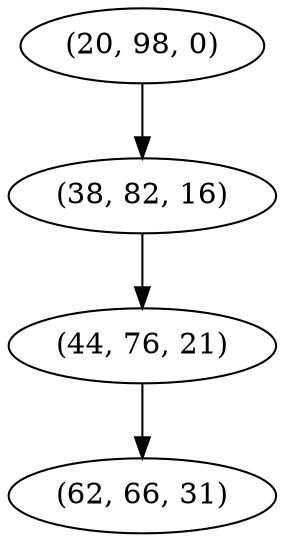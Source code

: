 digraph tree {
    "(20, 98, 0)";
    "(38, 82, 16)";
    "(44, 76, 21)";
    "(62, 66, 31)";
    "(20, 98, 0)" -> "(38, 82, 16)";
    "(38, 82, 16)" -> "(44, 76, 21)";
    "(44, 76, 21)" -> "(62, 66, 31)";
}
